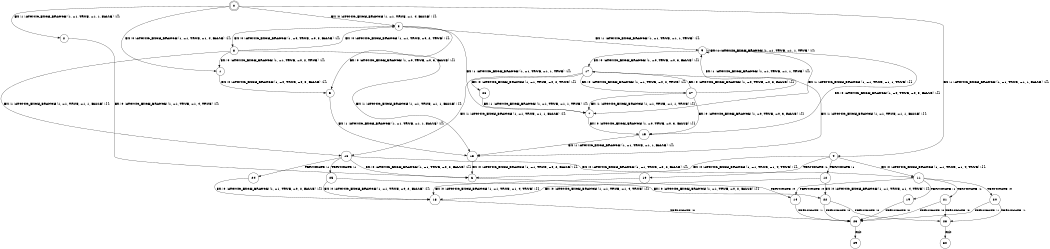 digraph BCG {
size = "7, 10.5";
center = TRUE;
node [shape = circle];
0 [peripheries = 2];
0 -> 1 [label = "EX !0 !ATOMIC_EXCH_BRANCH (1, +1, TRUE, +1, 4, FALSE) !{}"];
0 -> 2 [label = "EX !1 !ATOMIC_EXCH_BRANCH (1, +1, TRUE, +1, 1, FALSE) !{}"];
0 -> 3 [label = "EX !0 !ATOMIC_EXCH_BRANCH (1, +1, TRUE, +1, 4, FALSE) !{}"];
0 -> 4 [label = "EX !1 !ATOMIC_EXCH_BRANCH (1, +1, TRUE, +1, 1, FALSE) !{}"];
1 -> 5 [label = "EX !0 !ATOMIC_EXCH_BRANCH (1, +0, TRUE, +0, 3, FALSE) !{}"];
2 -> 6 [label = "EX !0 !ATOMIC_EXCH_BRANCH (1, +1, TRUE, +1, 4, TRUE) !{}"];
3 -> 5 [label = "EX !0 !ATOMIC_EXCH_BRANCH (1, +0, TRUE, +0, 3, FALSE) !{}"];
3 -> 7 [label = "EX !1 !ATOMIC_EXCH_BRANCH (1, +1, TRUE, +1, 1, TRUE) !{}"];
3 -> 8 [label = "EX !0 !ATOMIC_EXCH_BRANCH (1, +0, TRUE, +0, 3, FALSE) !{}"];
3 -> 9 [label = "EX !1 !ATOMIC_EXCH_BRANCH (1, +1, TRUE, +1, 1, TRUE) !{}"];
4 -> 6 [label = "EX !0 !ATOMIC_EXCH_BRANCH (1, +1, TRUE, +1, 4, TRUE) !{}"];
4 -> 10 [label = "TERMINATE !1"];
4 -> 11 [label = "EX !0 !ATOMIC_EXCH_BRANCH (1, +1, TRUE, +1, 4, TRUE) !{}"];
4 -> 12 [label = "TERMINATE !1"];
5 -> 13 [label = "EX !1 !ATOMIC_EXCH_BRANCH (1, +1, TRUE, +1, 1, FALSE) !{}"];
6 -> 14 [label = "TERMINATE !0"];
7 -> 15 [label = "EX !0 !ATOMIC_EXCH_BRANCH (1, +0, TRUE, +0, 3, FALSE) !{}"];
8 -> 1 [label = "EX !0 !ATOMIC_EXCH_BRANCH (1, +1, TRUE, +0, 2, TRUE) !{}"];
8 -> 13 [label = "EX !1 !ATOMIC_EXCH_BRANCH (1, +1, TRUE, +1, 1, FALSE) !{}"];
8 -> 3 [label = "EX !0 !ATOMIC_EXCH_BRANCH (1, +1, TRUE, +0, 2, TRUE) !{}"];
8 -> 16 [label = "EX !1 !ATOMIC_EXCH_BRANCH (1, +1, TRUE, +1, 1, FALSE) !{}"];
9 -> 15 [label = "EX !0 !ATOMIC_EXCH_BRANCH (1, +0, TRUE, +0, 3, FALSE) !{}"];
9 -> 7 [label = "EX !1 !ATOMIC_EXCH_BRANCH (1, +1, TRUE, +1, 1, TRUE) !{}"];
9 -> 17 [label = "EX !0 !ATOMIC_EXCH_BRANCH (1, +0, TRUE, +0, 3, FALSE) !{}"];
9 -> 9 [label = "EX !1 !ATOMIC_EXCH_BRANCH (1, +1, TRUE, +1, 1, TRUE) !{}"];
10 -> 18 [label = "EX !0 !ATOMIC_EXCH_BRANCH (1, +1, TRUE, +1, 4, TRUE) !{}"];
11 -> 14 [label = "TERMINATE !0"];
11 -> 19 [label = "TERMINATE !1"];
11 -> 20 [label = "TERMINATE !0"];
11 -> 21 [label = "TERMINATE !1"];
12 -> 18 [label = "EX !0 !ATOMIC_EXCH_BRANCH (1, +1, TRUE, +1, 4, TRUE) !{}"];
12 -> 22 [label = "EX !0 !ATOMIC_EXCH_BRANCH (1, +1, TRUE, +1, 4, TRUE) !{}"];
13 -> 6 [label = "EX !0 !ATOMIC_EXCH_BRANCH (1, +1, TRUE, +0, 2, FALSE) !{}"];
14 -> 23 [label = "TERMINATE !1"];
15 -> 13 [label = "EX !1 !ATOMIC_EXCH_BRANCH (1, +1, TRUE, +1, 1, FALSE) !{}"];
16 -> 6 [label = "EX !0 !ATOMIC_EXCH_BRANCH (1, +1, TRUE, +0, 2, FALSE) !{}"];
16 -> 24 [label = "TERMINATE !1"];
16 -> 11 [label = "EX !0 !ATOMIC_EXCH_BRANCH (1, +1, TRUE, +0, 2, FALSE) !{}"];
16 -> 25 [label = "TERMINATE !1"];
17 -> 26 [label = "EX !0 !ATOMIC_EXCH_BRANCH (1, +1, TRUE, +0, 2, TRUE) !{}"];
17 -> 13 [label = "EX !1 !ATOMIC_EXCH_BRANCH (1, +1, TRUE, +1, 1, FALSE) !{}"];
17 -> 27 [label = "EX !0 !ATOMIC_EXCH_BRANCH (1, +1, TRUE, +0, 2, TRUE) !{}"];
17 -> 16 [label = "EX !1 !ATOMIC_EXCH_BRANCH (1, +1, TRUE, +1, 1, FALSE) !{}"];
18 -> 23 [label = "TERMINATE !0"];
19 -> 23 [label = "TERMINATE !0"];
20 -> 23 [label = "TERMINATE !1"];
20 -> 28 [label = "TERMINATE !1"];
21 -> 23 [label = "TERMINATE !0"];
21 -> 28 [label = "TERMINATE !0"];
22 -> 23 [label = "TERMINATE !0"];
22 -> 28 [label = "TERMINATE !0"];
23 -> 29 [label = "exit"];
24 -> 18 [label = "EX !0 !ATOMIC_EXCH_BRANCH (1, +1, TRUE, +0, 2, FALSE) !{}"];
25 -> 18 [label = "EX !0 !ATOMIC_EXCH_BRANCH (1, +1, TRUE, +0, 2, FALSE) !{}"];
25 -> 22 [label = "EX !0 !ATOMIC_EXCH_BRANCH (1, +1, TRUE, +0, 2, FALSE) !{}"];
26 -> 7 [label = "EX !1 !ATOMIC_EXCH_BRANCH (1, +1, TRUE, +1, 1, TRUE) !{}"];
27 -> 15 [label = "EX !0 !ATOMIC_EXCH_BRANCH (1, +0, TRUE, +0, 3, FALSE) !{}"];
27 -> 7 [label = "EX !1 !ATOMIC_EXCH_BRANCH (1, +1, TRUE, +1, 1, TRUE) !{}"];
27 -> 17 [label = "EX !0 !ATOMIC_EXCH_BRANCH (1, +0, TRUE, +0, 3, FALSE) !{}"];
27 -> 9 [label = "EX !1 !ATOMIC_EXCH_BRANCH (1, +1, TRUE, +1, 1, TRUE) !{}"];
28 -> 30 [label = "exit"];
}
